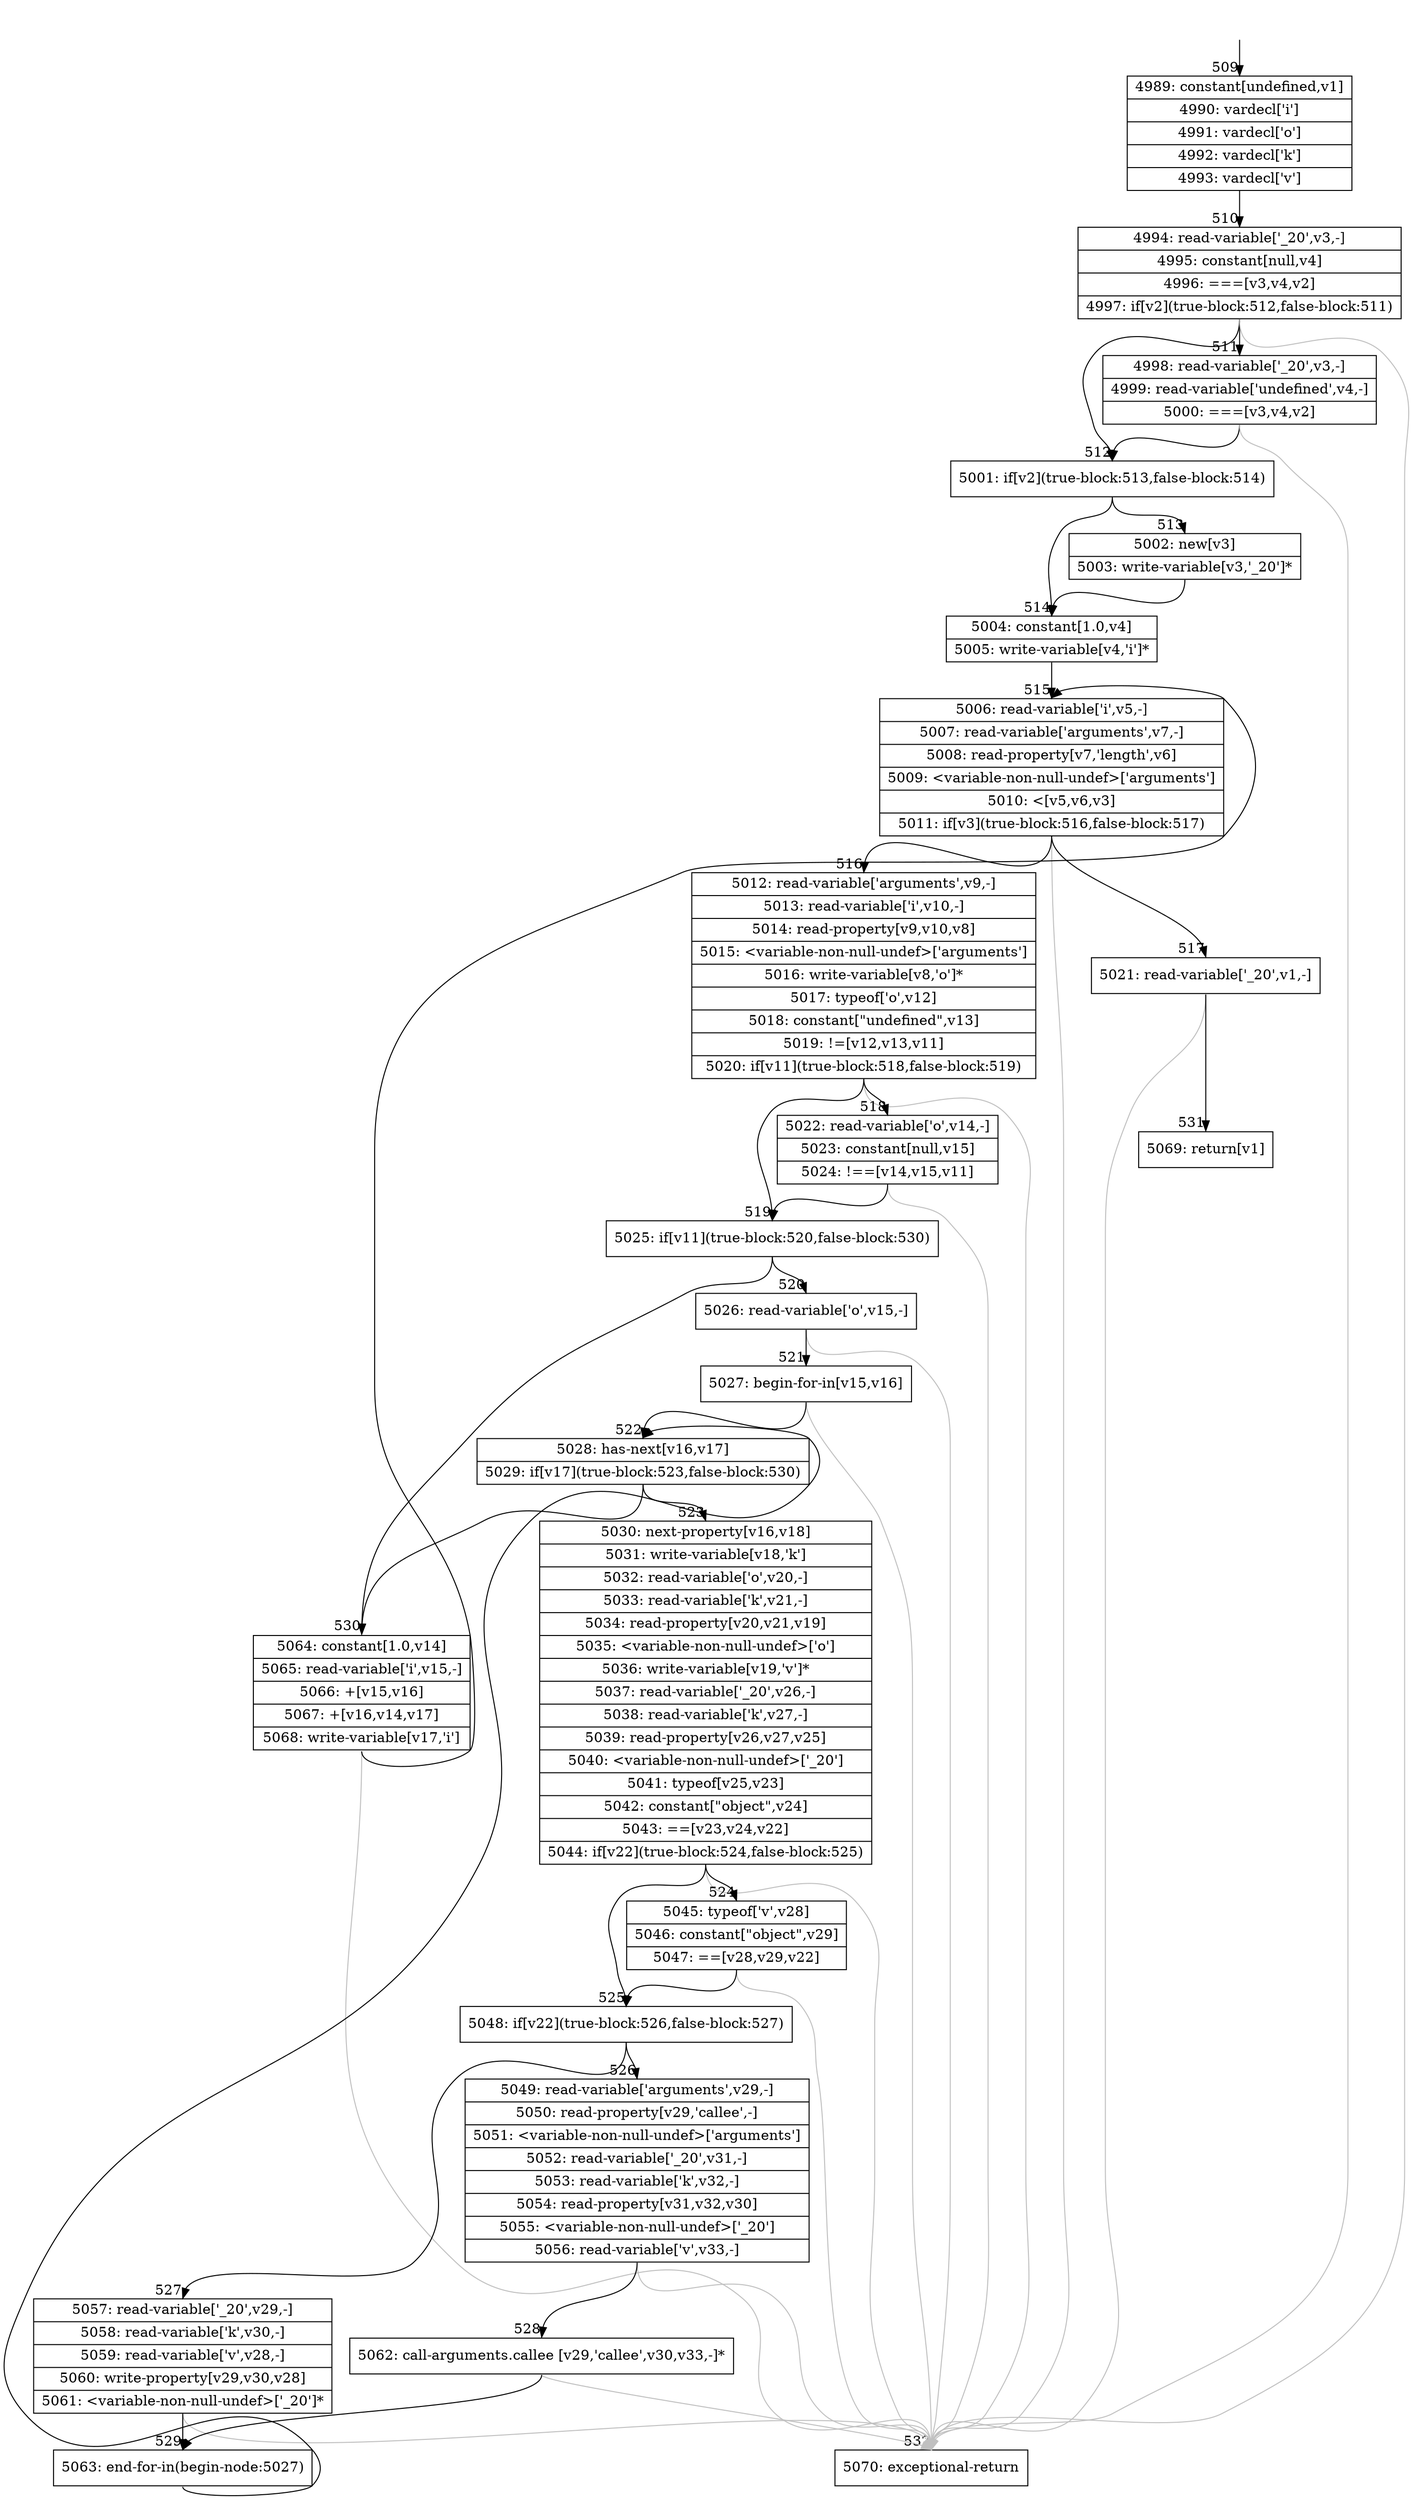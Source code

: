 digraph {
rankdir="TD"
BB_entry13[shape=none,label=""];
BB_entry13 -> BB509 [tailport=s, headport=n, headlabel="    509"]
BB509 [shape=record label="{4989: constant[undefined,v1]|4990: vardecl['i']|4991: vardecl['o']|4992: vardecl['k']|4993: vardecl['v']}" ] 
BB509 -> BB510 [tailport=s, headport=n, headlabel="      510"]
BB510 [shape=record label="{4994: read-variable['_20',v3,-]|4995: constant[null,v4]|4996: ===[v3,v4,v2]|4997: if[v2](true-block:512,false-block:511)}" ] 
BB510 -> BB512 [tailport=s, headport=n, headlabel="      512"]
BB510 -> BB511 [tailport=s, headport=n, headlabel="      511"]
BB510 -> BB532 [tailport=s, headport=n, color=gray, headlabel="      532"]
BB511 [shape=record label="{4998: read-variable['_20',v3,-]|4999: read-variable['undefined',v4,-]|5000: ===[v3,v4,v2]}" ] 
BB511 -> BB512 [tailport=s, headport=n]
BB511 -> BB532 [tailport=s, headport=n, color=gray]
BB512 [shape=record label="{5001: if[v2](true-block:513,false-block:514)}" ] 
BB512 -> BB513 [tailport=s, headport=n, headlabel="      513"]
BB512 -> BB514 [tailport=s, headport=n, headlabel="      514"]
BB513 [shape=record label="{5002: new[v3]|5003: write-variable[v3,'_20']*}" ] 
BB513 -> BB514 [tailport=s, headport=n]
BB514 [shape=record label="{5004: constant[1.0,v4]|5005: write-variable[v4,'i']*}" ] 
BB514 -> BB515 [tailport=s, headport=n, headlabel="      515"]
BB515 [shape=record label="{5006: read-variable['i',v5,-]|5007: read-variable['arguments',v7,-]|5008: read-property[v7,'length',v6]|5009: \<variable-non-null-undef\>['arguments']|5010: \<[v5,v6,v3]|5011: if[v3](true-block:516,false-block:517)}" ] 
BB515 -> BB516 [tailport=s, headport=n, headlabel="      516"]
BB515 -> BB517 [tailport=s, headport=n, headlabel="      517"]
BB515 -> BB532 [tailport=s, headport=n, color=gray]
BB516 [shape=record label="{5012: read-variable['arguments',v9,-]|5013: read-variable['i',v10,-]|5014: read-property[v9,v10,v8]|5015: \<variable-non-null-undef\>['arguments']|5016: write-variable[v8,'o']*|5017: typeof['o',v12]|5018: constant[\"undefined\",v13]|5019: !=[v12,v13,v11]|5020: if[v11](true-block:518,false-block:519)}" ] 
BB516 -> BB519 [tailport=s, headport=n, headlabel="      519"]
BB516 -> BB518 [tailport=s, headport=n, headlabel="      518"]
BB516 -> BB532 [tailport=s, headport=n, color=gray]
BB517 [shape=record label="{5021: read-variable['_20',v1,-]}" ] 
BB517 -> BB531 [tailport=s, headport=n, headlabel="      531"]
BB517 -> BB532 [tailport=s, headport=n, color=gray]
BB518 [shape=record label="{5022: read-variable['o',v14,-]|5023: constant[null,v15]|5024: !==[v14,v15,v11]}" ] 
BB518 -> BB519 [tailport=s, headport=n]
BB518 -> BB532 [tailport=s, headport=n, color=gray]
BB519 [shape=record label="{5025: if[v11](true-block:520,false-block:530)}" ] 
BB519 -> BB520 [tailport=s, headport=n, headlabel="      520"]
BB519 -> BB530 [tailport=s, headport=n, headlabel="      530"]
BB520 [shape=record label="{5026: read-variable['o',v15,-]}" ] 
BB520 -> BB521 [tailport=s, headport=n, headlabel="      521"]
BB520 -> BB532 [tailport=s, headport=n, color=gray]
BB521 [shape=record label="{5027: begin-for-in[v15,v16]}" ] 
BB521 -> BB522 [tailport=s, headport=n, headlabel="      522"]
BB521 -> BB532 [tailport=s, headport=n, color=gray]
BB522 [shape=record label="{5028: has-next[v16,v17]|5029: if[v17](true-block:523,false-block:530)}" ] 
BB522 -> BB523 [tailport=s, headport=n, headlabel="      523"]
BB522 -> BB530 [tailport=s, headport=n]
BB523 [shape=record label="{5030: next-property[v16,v18]|5031: write-variable[v18,'k']|5032: read-variable['o',v20,-]|5033: read-variable['k',v21,-]|5034: read-property[v20,v21,v19]|5035: \<variable-non-null-undef\>['o']|5036: write-variable[v19,'v']*|5037: read-variable['_20',v26,-]|5038: read-variable['k',v27,-]|5039: read-property[v26,v27,v25]|5040: \<variable-non-null-undef\>['_20']|5041: typeof[v25,v23]|5042: constant[\"object\",v24]|5043: ==[v23,v24,v22]|5044: if[v22](true-block:524,false-block:525)}" ] 
BB523 -> BB525 [tailport=s, headport=n, headlabel="      525"]
BB523 -> BB524 [tailport=s, headport=n, headlabel="      524"]
BB523 -> BB532 [tailport=s, headport=n, color=gray]
BB524 [shape=record label="{5045: typeof['v',v28]|5046: constant[\"object\",v29]|5047: ==[v28,v29,v22]}" ] 
BB524 -> BB525 [tailport=s, headport=n]
BB524 -> BB532 [tailport=s, headport=n, color=gray]
BB525 [shape=record label="{5048: if[v22](true-block:526,false-block:527)}" ] 
BB525 -> BB526 [tailport=s, headport=n, headlabel="      526"]
BB525 -> BB527 [tailport=s, headport=n, headlabel="      527"]
BB526 [shape=record label="{5049: read-variable['arguments',v29,-]|5050: read-property[v29,'callee',-]|5051: \<variable-non-null-undef\>['arguments']|5052: read-variable['_20',v31,-]|5053: read-variable['k',v32,-]|5054: read-property[v31,v32,v30]|5055: \<variable-non-null-undef\>['_20']|5056: read-variable['v',v33,-]}" ] 
BB526 -> BB528 [tailport=s, headport=n, headlabel="      528"]
BB526 -> BB532 [tailport=s, headport=n, color=gray]
BB527 [shape=record label="{5057: read-variable['_20',v29,-]|5058: read-variable['k',v30,-]|5059: read-variable['v',v28,-]|5060: write-property[v29,v30,v28]|5061: \<variable-non-null-undef\>['_20']*}" ] 
BB527 -> BB529 [tailport=s, headport=n, headlabel="      529"]
BB527 -> BB532 [tailport=s, headport=n, color=gray]
BB528 [shape=record label="{5062: call-arguments.callee [v29,'callee',v30,v33,-]*}" ] 
BB528 -> BB529 [tailport=s, headport=n]
BB528 -> BB532 [tailport=s, headport=n, color=gray]
BB529 [shape=record label="{5063: end-for-in(begin-node:5027)}" ] 
BB529 -> BB522 [tailport=s, headport=n]
BB530 [shape=record label="{5064: constant[1.0,v14]|5065: read-variable['i',v15,-]|5066: +[v15,v16]|5067: +[v16,v14,v17]|5068: write-variable[v17,'i']}" ] 
BB530 -> BB515 [tailport=s, headport=n]
BB530 -> BB532 [tailport=s, headport=n, color=gray]
BB531 [shape=record label="{5069: return[v1]}" ] 
BB532 [shape=record label="{5070: exceptional-return}" ] 
//#$~ 150
}
